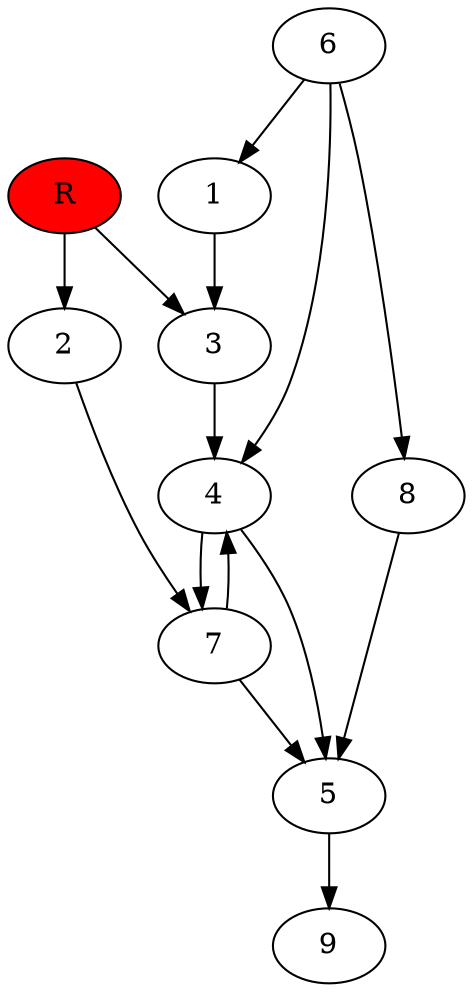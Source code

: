 digraph prb29993 {
	1
	2
	3
	4
	5
	6
	7
	8
	R [fillcolor="#ff0000" style=filled]
	1 -> 3
	2 -> 7
	3 -> 4
	4 -> 5
	4 -> 7
	5 -> 9
	6 -> 1
	6 -> 4
	6 -> 8
	7 -> 4
	7 -> 5
	8 -> 5
	R -> 2
	R -> 3
}
